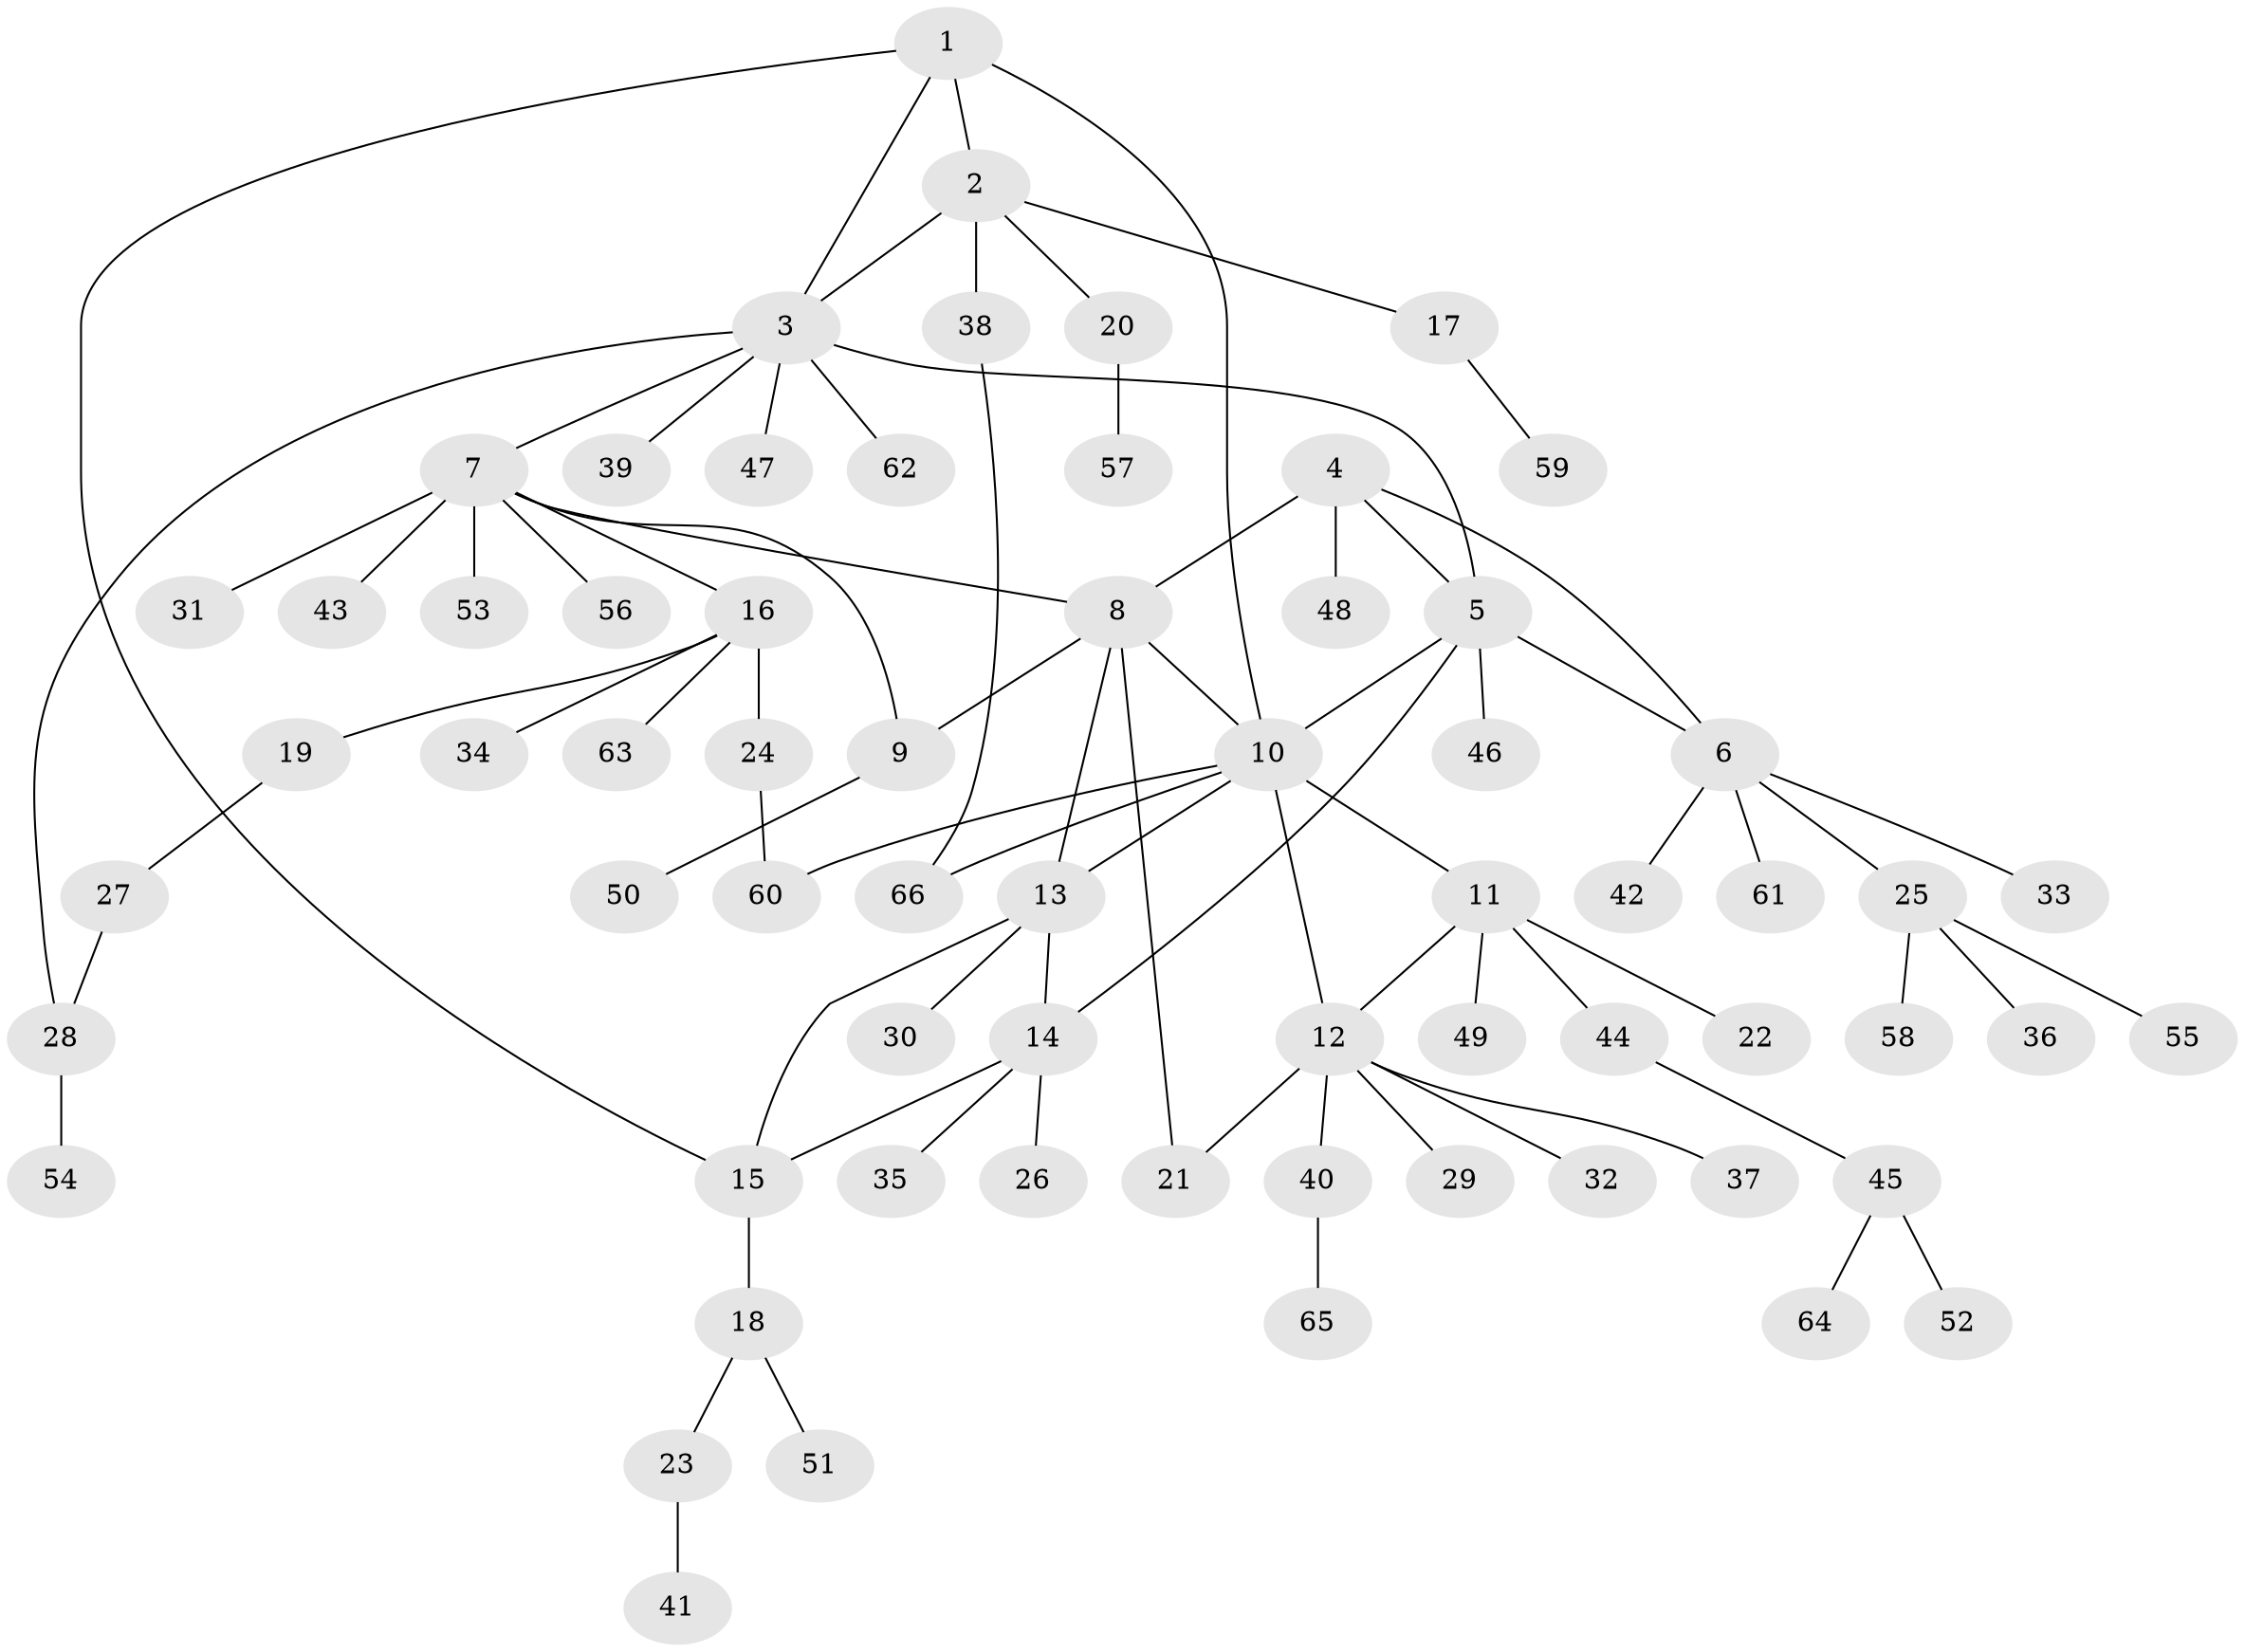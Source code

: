 // Generated by graph-tools (version 1.1) at 2025/11/02/27/25 16:11:32]
// undirected, 66 vertices, 80 edges
graph export_dot {
graph [start="1"]
  node [color=gray90,style=filled];
  1;
  2;
  3;
  4;
  5;
  6;
  7;
  8;
  9;
  10;
  11;
  12;
  13;
  14;
  15;
  16;
  17;
  18;
  19;
  20;
  21;
  22;
  23;
  24;
  25;
  26;
  27;
  28;
  29;
  30;
  31;
  32;
  33;
  34;
  35;
  36;
  37;
  38;
  39;
  40;
  41;
  42;
  43;
  44;
  45;
  46;
  47;
  48;
  49;
  50;
  51;
  52;
  53;
  54;
  55;
  56;
  57;
  58;
  59;
  60;
  61;
  62;
  63;
  64;
  65;
  66;
  1 -- 2;
  1 -- 3;
  1 -- 10;
  1 -- 15;
  2 -- 3;
  2 -- 17;
  2 -- 20;
  2 -- 38;
  3 -- 5;
  3 -- 7;
  3 -- 28;
  3 -- 39;
  3 -- 47;
  3 -- 62;
  4 -- 5;
  4 -- 6;
  4 -- 8;
  4 -- 48;
  5 -- 6;
  5 -- 10;
  5 -- 14;
  5 -- 46;
  6 -- 25;
  6 -- 33;
  6 -- 42;
  6 -- 61;
  7 -- 8;
  7 -- 9;
  7 -- 16;
  7 -- 31;
  7 -- 43;
  7 -- 53;
  7 -- 56;
  8 -- 9;
  8 -- 10;
  8 -- 13;
  8 -- 21;
  9 -- 50;
  10 -- 11;
  10 -- 12;
  10 -- 13;
  10 -- 60;
  10 -- 66;
  11 -- 12;
  11 -- 22;
  11 -- 44;
  11 -- 49;
  12 -- 21;
  12 -- 29;
  12 -- 32;
  12 -- 37;
  12 -- 40;
  13 -- 14;
  13 -- 15;
  13 -- 30;
  14 -- 15;
  14 -- 26;
  14 -- 35;
  15 -- 18;
  16 -- 19;
  16 -- 24;
  16 -- 34;
  16 -- 63;
  17 -- 59;
  18 -- 23;
  18 -- 51;
  19 -- 27;
  20 -- 57;
  23 -- 41;
  24 -- 60;
  25 -- 36;
  25 -- 55;
  25 -- 58;
  27 -- 28;
  28 -- 54;
  38 -- 66;
  40 -- 65;
  44 -- 45;
  45 -- 52;
  45 -- 64;
}
